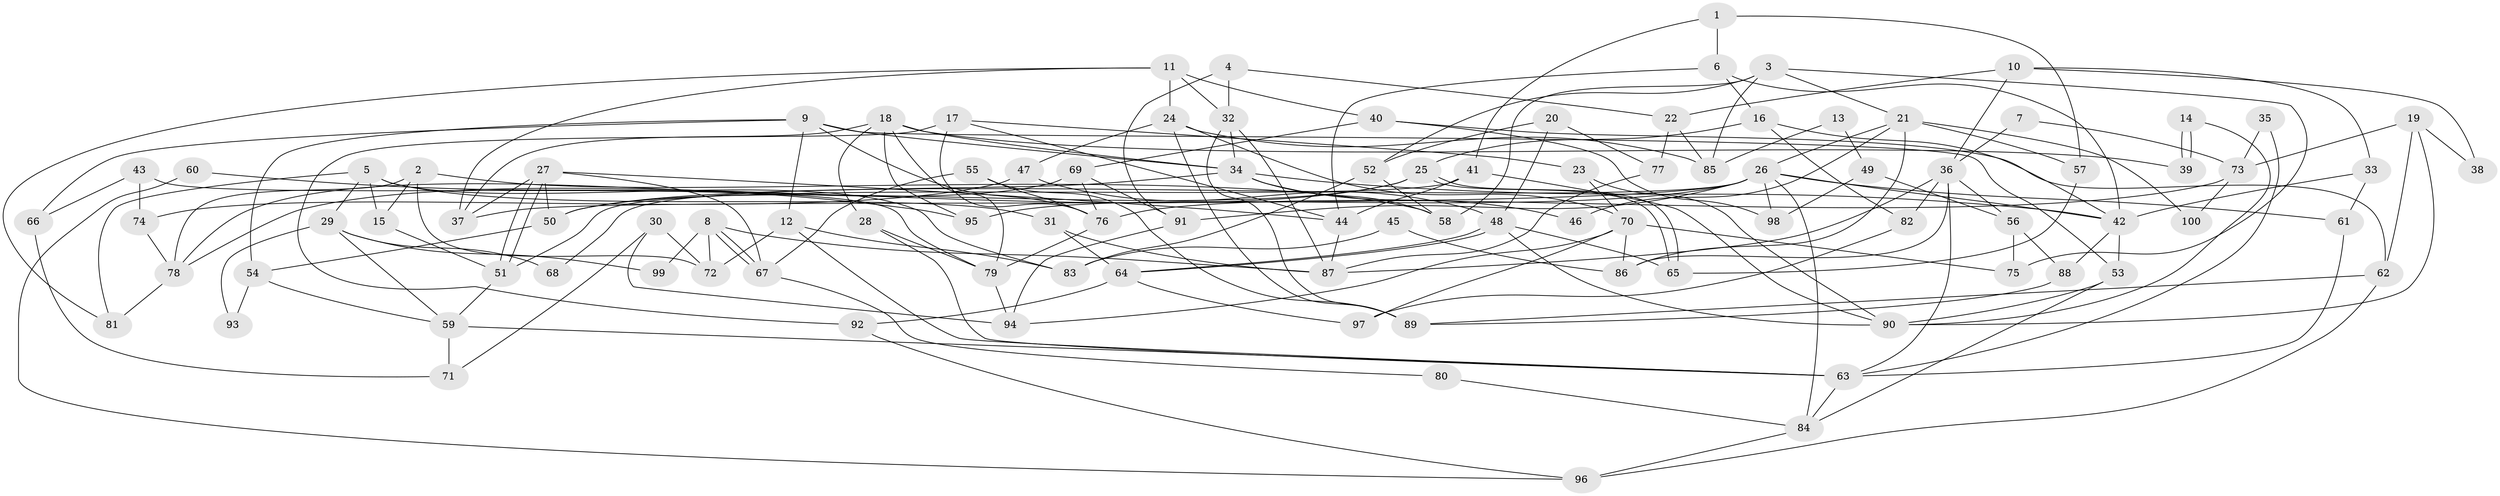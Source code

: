 // Generated by graph-tools (version 1.1) at 2025/50/03/09/25 03:50:05]
// undirected, 100 vertices, 200 edges
graph export_dot {
graph [start="1"]
  node [color=gray90,style=filled];
  1;
  2;
  3;
  4;
  5;
  6;
  7;
  8;
  9;
  10;
  11;
  12;
  13;
  14;
  15;
  16;
  17;
  18;
  19;
  20;
  21;
  22;
  23;
  24;
  25;
  26;
  27;
  28;
  29;
  30;
  31;
  32;
  33;
  34;
  35;
  36;
  37;
  38;
  39;
  40;
  41;
  42;
  43;
  44;
  45;
  46;
  47;
  48;
  49;
  50;
  51;
  52;
  53;
  54;
  55;
  56;
  57;
  58;
  59;
  60;
  61;
  62;
  63;
  64;
  65;
  66;
  67;
  68;
  69;
  70;
  71;
  72;
  73;
  74;
  75;
  76;
  77;
  78;
  79;
  80;
  81;
  82;
  83;
  84;
  85;
  86;
  87;
  88;
  89;
  90;
  91;
  92;
  93;
  94;
  95;
  96;
  97;
  98;
  99;
  100;
  1 -- 6;
  1 -- 41;
  1 -- 57;
  2 -- 15;
  2 -- 78;
  2 -- 58;
  2 -- 72;
  3 -- 85;
  3 -- 58;
  3 -- 21;
  3 -- 52;
  3 -- 75;
  4 -- 91;
  4 -- 22;
  4 -- 32;
  5 -- 31;
  5 -- 83;
  5 -- 15;
  5 -- 29;
  5 -- 81;
  6 -- 44;
  6 -- 16;
  6 -- 42;
  7 -- 73;
  7 -- 36;
  8 -- 72;
  8 -- 67;
  8 -- 67;
  8 -- 87;
  8 -- 99;
  9 -- 76;
  9 -- 34;
  9 -- 12;
  9 -- 53;
  9 -- 54;
  9 -- 66;
  10 -- 33;
  10 -- 36;
  10 -- 22;
  10 -- 38;
  11 -- 81;
  11 -- 37;
  11 -- 24;
  11 -- 32;
  11 -- 40;
  12 -- 63;
  12 -- 72;
  12 -- 83;
  13 -- 49;
  13 -- 85;
  14 -- 39;
  14 -- 39;
  14 -- 90;
  15 -- 51;
  16 -- 82;
  16 -- 42;
  16 -- 25;
  17 -- 76;
  17 -- 44;
  17 -- 23;
  17 -- 92;
  18 -- 37;
  18 -- 34;
  18 -- 28;
  18 -- 39;
  18 -- 79;
  18 -- 95;
  19 -- 62;
  19 -- 90;
  19 -- 38;
  19 -- 73;
  20 -- 52;
  20 -- 48;
  20 -- 77;
  21 -- 26;
  21 -- 46;
  21 -- 57;
  21 -- 86;
  21 -- 100;
  22 -- 77;
  22 -- 85;
  23 -- 70;
  23 -- 90;
  24 -- 89;
  24 -- 47;
  24 -- 70;
  24 -- 85;
  25 -- 65;
  25 -- 65;
  25 -- 50;
  25 -- 78;
  26 -- 84;
  26 -- 42;
  26 -- 37;
  26 -- 61;
  26 -- 68;
  26 -- 91;
  26 -- 95;
  26 -- 98;
  27 -- 51;
  27 -- 51;
  27 -- 50;
  27 -- 37;
  27 -- 44;
  27 -- 67;
  28 -- 79;
  28 -- 63;
  29 -- 59;
  29 -- 68;
  29 -- 93;
  29 -- 99;
  30 -- 94;
  30 -- 72;
  30 -- 71;
  31 -- 64;
  31 -- 87;
  32 -- 34;
  32 -- 87;
  32 -- 89;
  33 -- 61;
  33 -- 42;
  34 -- 42;
  34 -- 46;
  34 -- 50;
  34 -- 58;
  35 -- 73;
  35 -- 63;
  36 -- 87;
  36 -- 63;
  36 -- 56;
  36 -- 82;
  36 -- 86;
  40 -- 69;
  40 -- 62;
  40 -- 98;
  41 -- 90;
  41 -- 44;
  41 -- 51;
  42 -- 53;
  42 -- 88;
  43 -- 79;
  43 -- 66;
  43 -- 74;
  44 -- 87;
  45 -- 83;
  45 -- 86;
  47 -- 48;
  47 -- 74;
  48 -- 65;
  48 -- 64;
  48 -- 64;
  48 -- 90;
  49 -- 56;
  49 -- 98;
  50 -- 54;
  51 -- 59;
  52 -- 58;
  52 -- 83;
  53 -- 90;
  53 -- 84;
  54 -- 59;
  54 -- 93;
  55 -- 67;
  55 -- 89;
  55 -- 76;
  56 -- 75;
  56 -- 88;
  57 -- 65;
  59 -- 63;
  59 -- 71;
  60 -- 96;
  60 -- 95;
  61 -- 63;
  62 -- 89;
  62 -- 96;
  63 -- 84;
  64 -- 92;
  64 -- 97;
  66 -- 71;
  67 -- 80;
  69 -- 78;
  69 -- 91;
  69 -- 76;
  70 -- 86;
  70 -- 75;
  70 -- 94;
  70 -- 97;
  73 -- 76;
  73 -- 100;
  74 -- 78;
  76 -- 79;
  77 -- 87;
  78 -- 81;
  79 -- 94;
  80 -- 84;
  82 -- 97;
  84 -- 96;
  88 -- 89;
  91 -- 94;
  92 -- 96;
}
